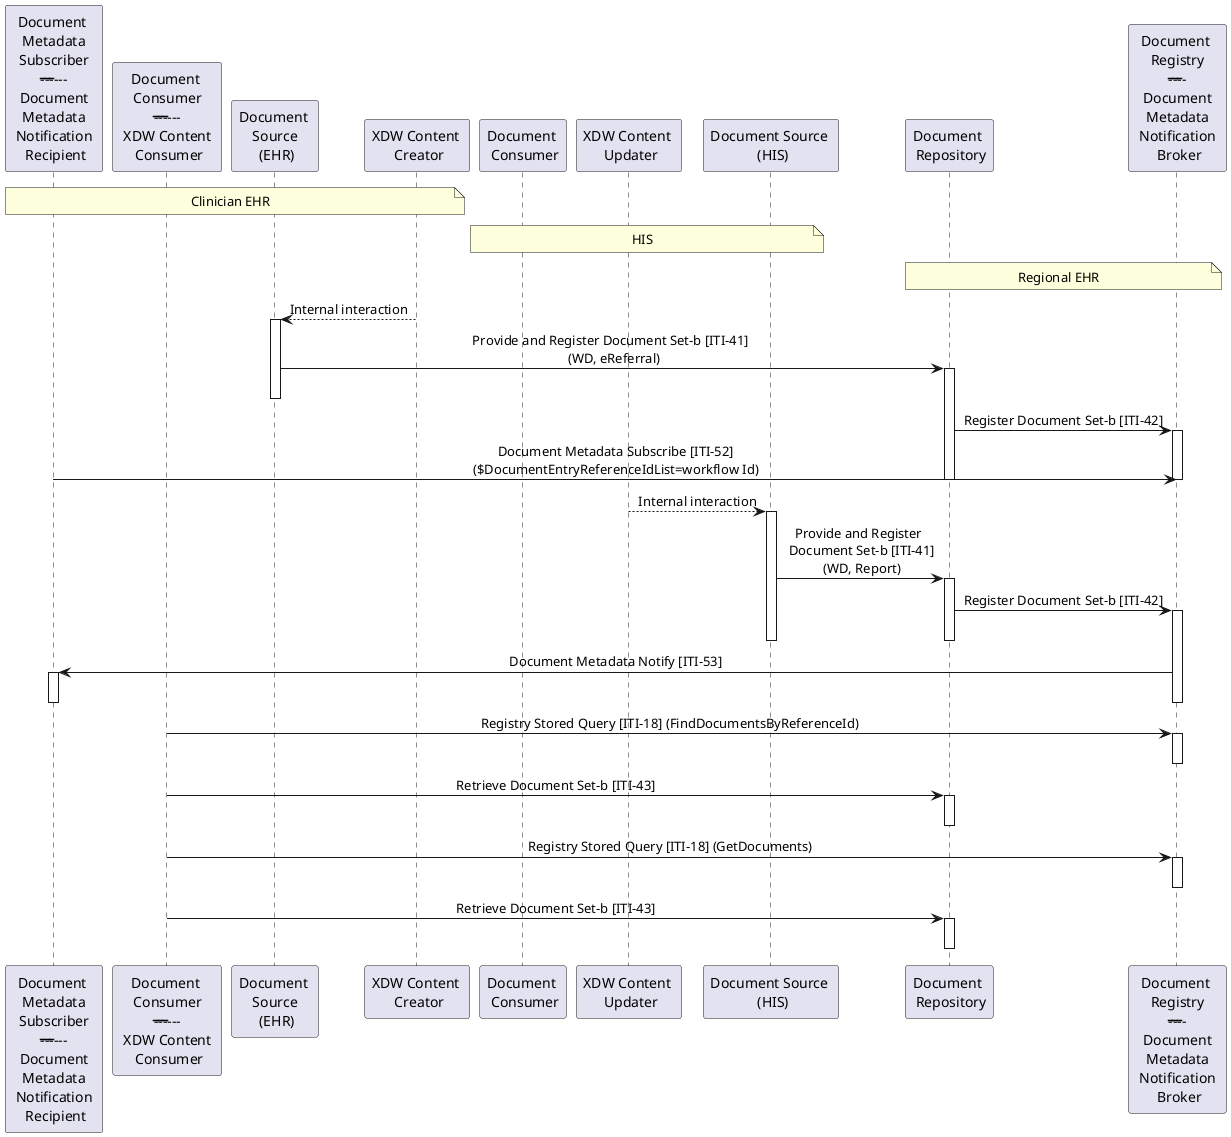 @startuml
participant "Document \n Metadata \n Subscriber \n ------------------ \n Document \n Metadata \n Notification \n Recipient" as subscriberrecipient 
participant "Document \n Consumer \n ------------------ \n XDW Content \n Consumer" as consumerXDW 
participant "Document \n Source \n (EHR)" as sourceEHR 
participant "XDW Content \n Creator" as XDWcreator 
participant "Document \n Consumer" as documentconsumer 
participant "XDW Content \n Updater" as XDWupdater 
participant "Document Source \n (HIS)" as sourceHIS 
participant "Document \n Repository" as documentrepository 
participant "Document \n Registry \n ---------------- \n Document \n Metadata \n Notification \n Broker" as registrynotificationbroker 
note over subscriberrecipient, XDWcreator: Clinician EHR
note over documentconsumer, sourceHIS: HIS  
note over documentrepository, registrynotificationbroker: Regional EHR 
XDWcreator-->sourceEHR++: Internal interaction 
skinparam SequenceMessageAlign center
sourceEHR->documentrepository++: Provide and Register Document Set-b [ITI-41] \n (WD, eReferral) 
deactivate sourceEHR 
documentrepository->registrynotificationbroker++: Register Document Set-b [ITI-42]
subscriberrecipient->registrynotificationbroker: Document Metadata Subscribe [ITI-52]\n($DocumentEntryReferenceIdList=workflow Id) 
deactivate sourceEHR 
deactivate documentrepository 
deactivate registrynotificationbroker 
XDWupdater-->sourceHIS++:Internal interaction 
sourceHIS->documentrepository++: Provide and Register \n Document Set-b [ITI-41]\n (WD, Report) 
documentrepository->registrynotificationbroker++: Register Document Set-b [ITI-42]
deactivate sourceHIS 
deactivate documentrepository 
registrynotificationbroker->subscriberrecipient++: Document Metadata Notify [ITI-53]
deactivate registrynotificationbroker 
deactivate subscriberrecipient 
consumerXDW->registrynotificationbroker++: Registry Stored Query [ITI-18] (FindDocumentsByReferenceId) 
deactivate registrynotificationbroker 
consumerXDW->documentrepository++: Retrieve Document Set-b [ITI-43]
deactivate documentrepository 
consumerXDW->registrynotificationbroker++: Registry Stored Query [ITI-18] (GetDocuments) 
deactivate registrynotificationbroker 
consumerXDW->documentrepository++: Retrieve Document Set-b [ITI-43]
deactivate documentrepository
@enduml